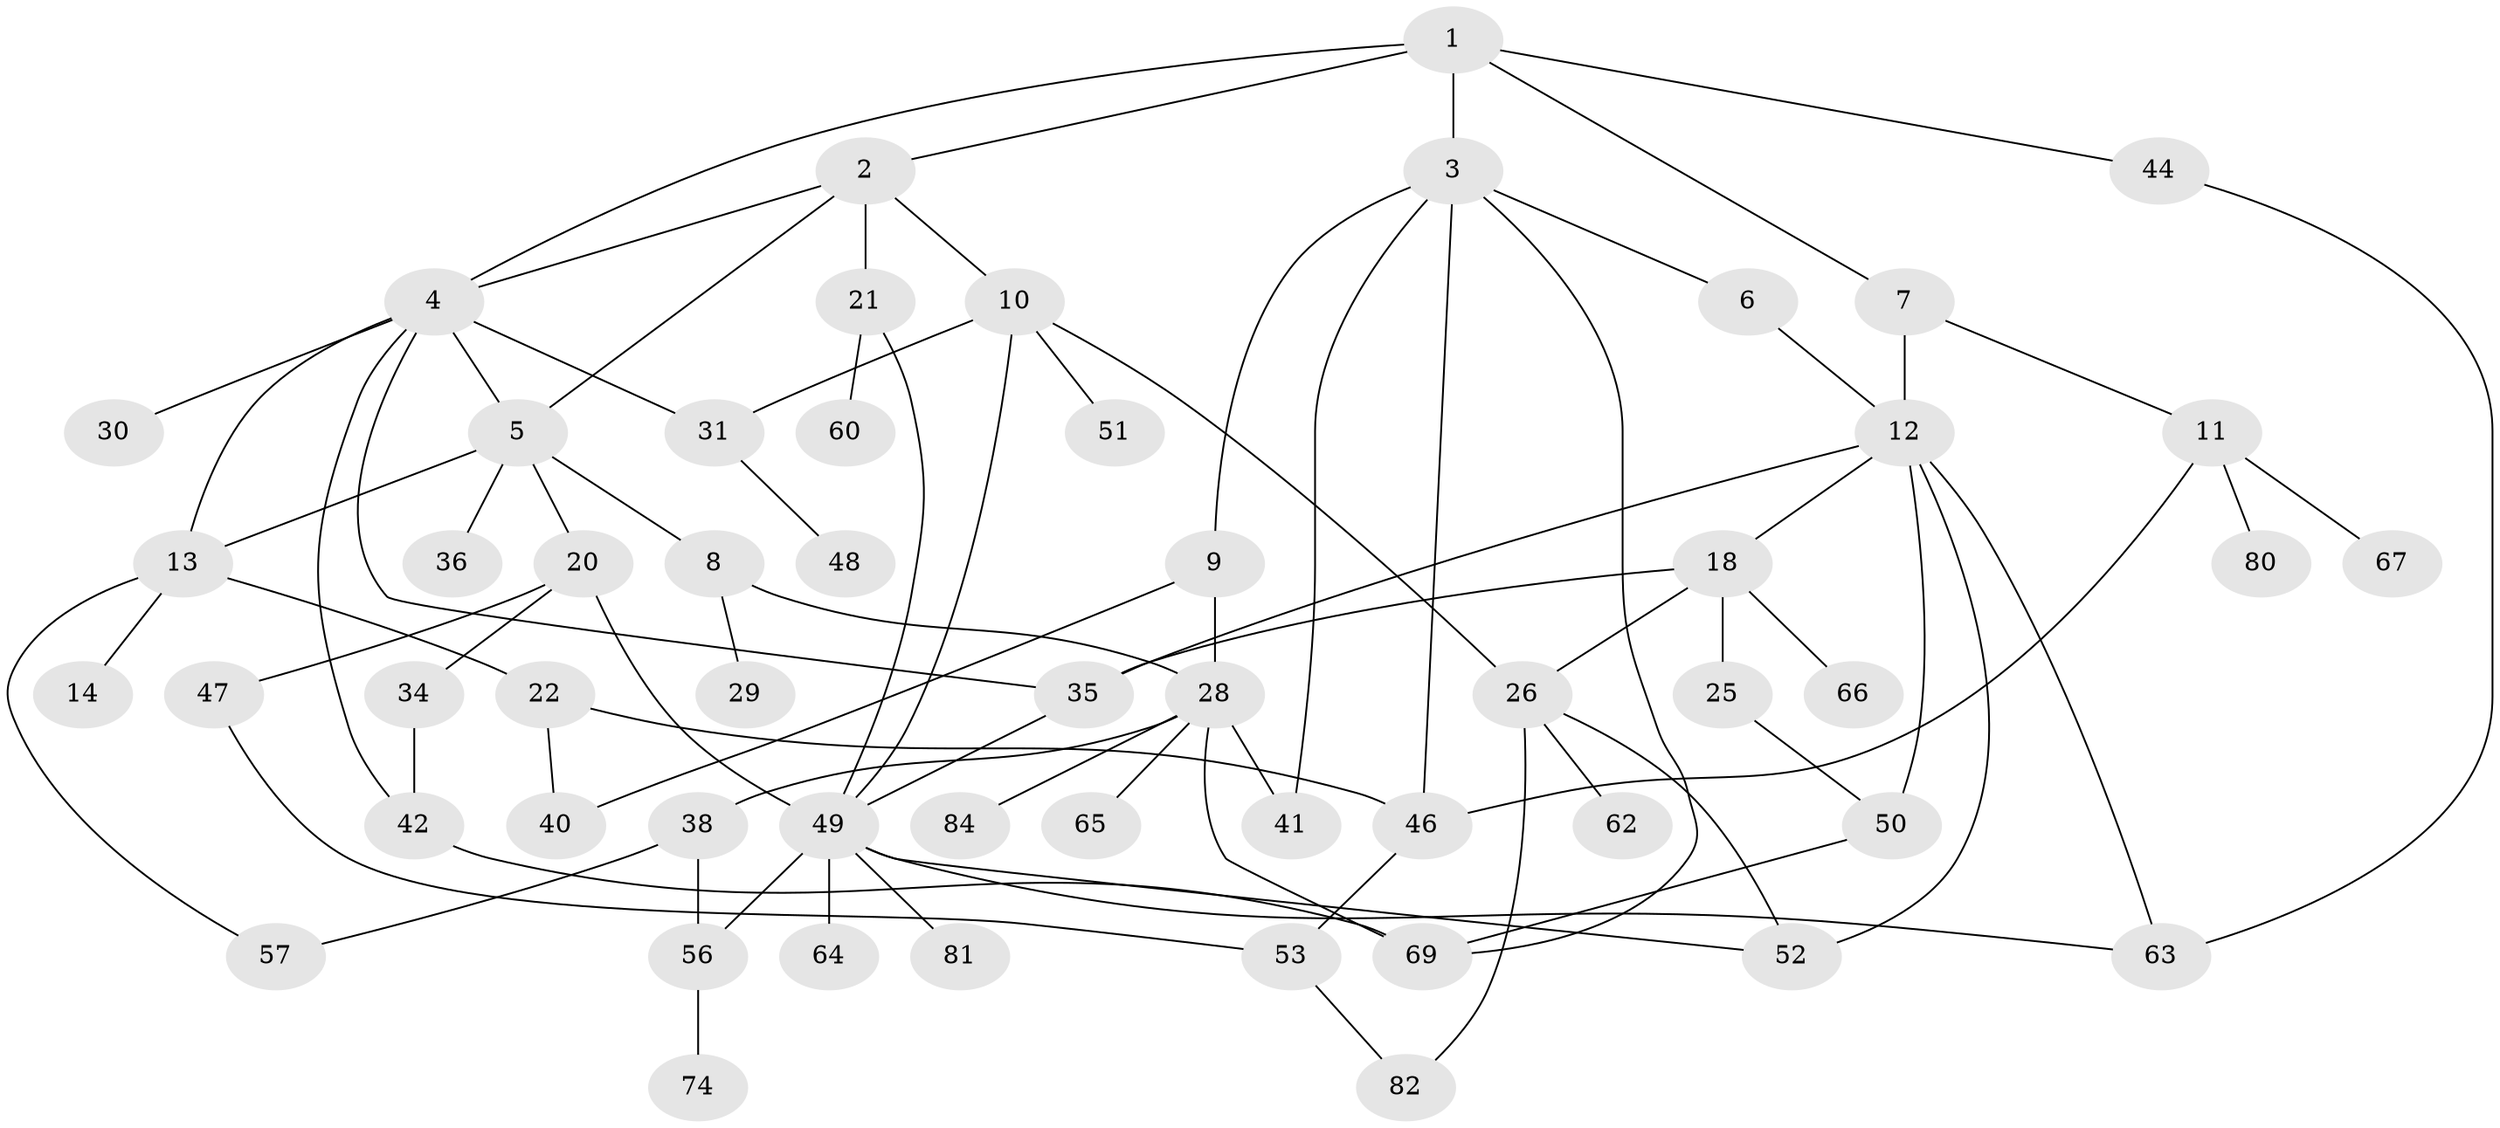 // Generated by graph-tools (version 1.1) at 2025/23/03/03/25 07:23:30]
// undirected, 55 vertices, 83 edges
graph export_dot {
graph [start="1"]
  node [color=gray90,style=filled];
  1 [super="+37"];
  2 [super="+27"];
  3 [super="+24"];
  4 [super="+55"];
  5 [super="+86"];
  6;
  7 [super="+68"];
  8 [super="+19"];
  9 [super="+17"];
  10 [super="+16"];
  11 [super="+43"];
  12 [super="+15"];
  13;
  14 [super="+72"];
  18;
  20 [super="+23"];
  21 [super="+32"];
  22 [super="+39"];
  25 [super="+77"];
  26 [super="+33"];
  28 [super="+58"];
  29;
  30;
  31 [super="+45"];
  34;
  35 [super="+85"];
  36 [super="+54"];
  38;
  40;
  41;
  42 [super="+61"];
  44;
  46 [super="+75"];
  47;
  48;
  49 [super="+70"];
  50 [super="+73"];
  51;
  52;
  53 [super="+59"];
  56 [super="+71"];
  57 [super="+79"];
  60;
  62;
  63 [super="+76"];
  64 [super="+83"];
  65;
  66;
  67;
  69;
  74 [super="+78"];
  80;
  81;
  82;
  84;
  1 -- 2;
  1 -- 3;
  1 -- 7;
  1 -- 44;
  1 -- 4;
  2 -- 4;
  2 -- 10;
  2 -- 21;
  2 -- 5;
  3 -- 6;
  3 -- 9;
  3 -- 41;
  3 -- 69;
  3 -- 46;
  4 -- 5;
  4 -- 30;
  4 -- 31;
  4 -- 35;
  4 -- 13;
  4 -- 42;
  5 -- 8;
  5 -- 13;
  5 -- 20;
  5 -- 36;
  6 -- 12;
  7 -- 11;
  7 -- 12;
  8 -- 28;
  8 -- 29;
  9 -- 28 [weight=2];
  9 -- 40;
  10 -- 49;
  10 -- 51;
  10 -- 26;
  10 -- 31;
  11 -- 67;
  11 -- 80;
  11 -- 46;
  12 -- 18;
  12 -- 52;
  12 -- 63;
  12 -- 50;
  12 -- 35;
  13 -- 14;
  13 -- 22;
  13 -- 57;
  18 -- 25;
  18 -- 66;
  18 -- 35;
  18 -- 26;
  20 -- 49;
  20 -- 34;
  20 -- 47;
  21 -- 60;
  21 -- 49;
  22 -- 40;
  22 -- 46;
  25 -- 50;
  26 -- 62;
  26 -- 52;
  26 -- 82;
  28 -- 38;
  28 -- 65;
  28 -- 69;
  28 -- 84;
  28 -- 41;
  31 -- 48;
  34 -- 42;
  35 -- 49;
  38 -- 56;
  38 -- 57;
  42 -- 69;
  44 -- 63;
  46 -- 53;
  47 -- 53;
  49 -- 64;
  49 -- 81;
  49 -- 52;
  49 -- 56;
  49 -- 63;
  50 -- 69;
  53 -- 82;
  56 -- 74;
}
